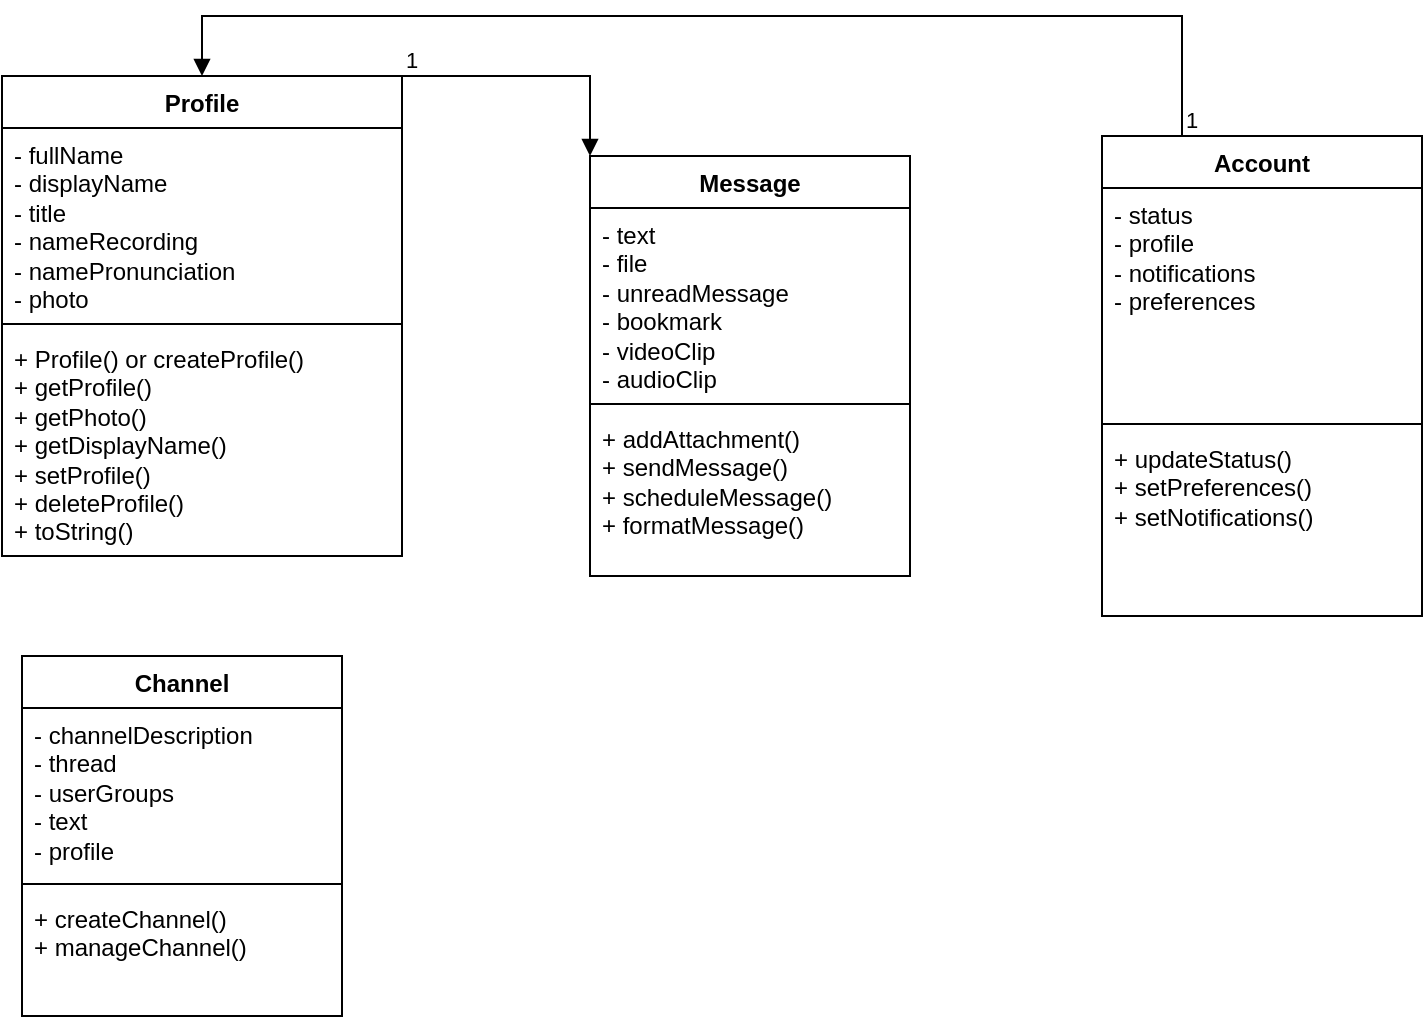 <mxfile version="22.0.2" type="device" pages="2">
  <diagram id="C5RBs43oDa-KdzZeNtuy" name="Page-1">
    <mxGraphModel dx="881" dy="557" grid="1" gridSize="10" guides="1" tooltips="1" connect="1" arrows="1" fold="1" page="1" pageScale="1" pageWidth="827" pageHeight="1169" math="0" shadow="0">
      <root>
        <mxCell id="WIyWlLk6GJQsqaUBKTNV-0" />
        <mxCell id="WIyWlLk6GJQsqaUBKTNV-1" parent="WIyWlLk6GJQsqaUBKTNV-0" />
        <mxCell id="VU1NIVZZzfUDyGr7AY0T-0" value="Profile" style="swimlane;fontStyle=1;align=center;verticalAlign=top;childLayout=stackLayout;horizontal=1;startSize=26;horizontalStack=0;resizeParent=1;resizeParentMax=0;resizeLast=0;collapsible=1;marginBottom=0;whiteSpace=wrap;html=1;" parent="WIyWlLk6GJQsqaUBKTNV-1" vertex="1">
          <mxGeometry x="40" y="40" width="200" height="240" as="geometry" />
        </mxCell>
        <mxCell id="VU1NIVZZzfUDyGr7AY0T-1" value="- fullName&lt;br&gt;- displayName&lt;br&gt;- title&lt;br&gt;- nameRecording&lt;br&gt;- namePronunciation&lt;br&gt;- photo" style="text;strokeColor=none;fillColor=none;align=left;verticalAlign=top;spacingLeft=4;spacingRight=4;overflow=hidden;rotatable=0;points=[[0,0.5],[1,0.5]];portConstraint=eastwest;whiteSpace=wrap;html=1;" parent="VU1NIVZZzfUDyGr7AY0T-0" vertex="1">
          <mxGeometry y="26" width="200" height="94" as="geometry" />
        </mxCell>
        <mxCell id="VU1NIVZZzfUDyGr7AY0T-2" value="" style="line;strokeWidth=1;fillColor=none;align=left;verticalAlign=middle;spacingTop=-1;spacingLeft=3;spacingRight=3;rotatable=0;labelPosition=right;points=[];portConstraint=eastwest;strokeColor=inherit;" parent="VU1NIVZZzfUDyGr7AY0T-0" vertex="1">
          <mxGeometry y="120" width="200" height="8" as="geometry" />
        </mxCell>
        <mxCell id="VU1NIVZZzfUDyGr7AY0T-3" value="+ Profile() or createProfile()&lt;br&gt;+ getProfile()&lt;br&gt;+ getPhoto()&lt;br&gt;+ getDisplayName()&lt;br&gt;+ setProfile()&lt;br&gt;+ deleteProfile()&lt;br&gt;+ toString()" style="text;strokeColor=none;fillColor=none;align=left;verticalAlign=top;spacingLeft=4;spacingRight=4;overflow=hidden;rotatable=0;points=[[0,0.5],[1,0.5]];portConstraint=eastwest;whiteSpace=wrap;html=1;" parent="VU1NIVZZzfUDyGr7AY0T-0" vertex="1">
          <mxGeometry y="128" width="200" height="112" as="geometry" />
        </mxCell>
        <mxCell id="VU1NIVZZzfUDyGr7AY0T-4" value="Message" style="swimlane;fontStyle=1;align=center;verticalAlign=top;childLayout=stackLayout;horizontal=1;startSize=26;horizontalStack=0;resizeParent=1;resizeParentMax=0;resizeLast=0;collapsible=1;marginBottom=0;whiteSpace=wrap;html=1;" parent="WIyWlLk6GJQsqaUBKTNV-1" vertex="1">
          <mxGeometry x="334" y="80" width="160" height="210" as="geometry" />
        </mxCell>
        <mxCell id="VU1NIVZZzfUDyGr7AY0T-5" value="- text&lt;br&gt;- file&lt;br&gt;- unreadMessage&lt;br&gt;- bookmark&lt;br&gt;- videoClip&lt;br&gt;- audioClip" style="text;strokeColor=none;fillColor=none;align=left;verticalAlign=top;spacingLeft=4;spacingRight=4;overflow=hidden;rotatable=0;points=[[0,0.5],[1,0.5]];portConstraint=eastwest;whiteSpace=wrap;html=1;" parent="VU1NIVZZzfUDyGr7AY0T-4" vertex="1">
          <mxGeometry y="26" width="160" height="94" as="geometry" />
        </mxCell>
        <mxCell id="VU1NIVZZzfUDyGr7AY0T-6" value="" style="line;strokeWidth=1;fillColor=none;align=left;verticalAlign=middle;spacingTop=-1;spacingLeft=3;spacingRight=3;rotatable=0;labelPosition=right;points=[];portConstraint=eastwest;strokeColor=inherit;" parent="VU1NIVZZzfUDyGr7AY0T-4" vertex="1">
          <mxGeometry y="120" width="160" height="8" as="geometry" />
        </mxCell>
        <mxCell id="VU1NIVZZzfUDyGr7AY0T-7" value="+ addAttachment()&lt;br&gt;+ sendMessage()&lt;br&gt;+ scheduleMessage()&lt;br&gt;+ formatMessage()&lt;br&gt;&lt;br&gt;" style="text;strokeColor=none;fillColor=none;align=left;verticalAlign=top;spacingLeft=4;spacingRight=4;overflow=hidden;rotatable=0;points=[[0,0.5],[1,0.5]];portConstraint=eastwest;whiteSpace=wrap;html=1;" parent="VU1NIVZZzfUDyGr7AY0T-4" vertex="1">
          <mxGeometry y="128" width="160" height="82" as="geometry" />
        </mxCell>
        <mxCell id="VU1NIVZZzfUDyGr7AY0T-8" value="Account" style="swimlane;fontStyle=1;align=center;verticalAlign=top;childLayout=stackLayout;horizontal=1;startSize=26;horizontalStack=0;resizeParent=1;resizeParentMax=0;resizeLast=0;collapsible=1;marginBottom=0;whiteSpace=wrap;html=1;" parent="WIyWlLk6GJQsqaUBKTNV-1" vertex="1">
          <mxGeometry x="590" y="70" width="160" height="240" as="geometry" />
        </mxCell>
        <mxCell id="VU1NIVZZzfUDyGr7AY0T-9" value="- status&lt;br&gt;- profile&lt;br&gt;- notifications&lt;br&gt;- preferences&lt;br&gt;" style="text;strokeColor=none;fillColor=none;align=left;verticalAlign=top;spacingLeft=4;spacingRight=4;overflow=hidden;rotatable=0;points=[[0,0.5],[1,0.5]];portConstraint=eastwest;whiteSpace=wrap;html=1;" parent="VU1NIVZZzfUDyGr7AY0T-8" vertex="1">
          <mxGeometry y="26" width="160" height="114" as="geometry" />
        </mxCell>
        <mxCell id="VU1NIVZZzfUDyGr7AY0T-10" value="" style="line;strokeWidth=1;fillColor=none;align=left;verticalAlign=middle;spacingTop=-1;spacingLeft=3;spacingRight=3;rotatable=0;labelPosition=right;points=[];portConstraint=eastwest;strokeColor=inherit;" parent="VU1NIVZZzfUDyGr7AY0T-8" vertex="1">
          <mxGeometry y="140" width="160" height="8" as="geometry" />
        </mxCell>
        <mxCell id="VU1NIVZZzfUDyGr7AY0T-11" value="+ updateStatus()&lt;br&gt;+ setPreferences()&lt;br&gt;+ setNotifications()&lt;br&gt;" style="text;strokeColor=none;fillColor=none;align=left;verticalAlign=top;spacingLeft=4;spacingRight=4;overflow=hidden;rotatable=0;points=[[0,0.5],[1,0.5]];portConstraint=eastwest;whiteSpace=wrap;html=1;" parent="VU1NIVZZzfUDyGr7AY0T-8" vertex="1">
          <mxGeometry y="148" width="160" height="92" as="geometry" />
        </mxCell>
        <mxCell id="VU1NIVZZzfUDyGr7AY0T-12" value="Channel" style="swimlane;fontStyle=1;align=center;verticalAlign=top;childLayout=stackLayout;horizontal=1;startSize=26;horizontalStack=0;resizeParent=1;resizeParentMax=0;resizeLast=0;collapsible=1;marginBottom=0;whiteSpace=wrap;html=1;" parent="WIyWlLk6GJQsqaUBKTNV-1" vertex="1">
          <mxGeometry x="50" y="330" width="160" height="180" as="geometry" />
        </mxCell>
        <mxCell id="VU1NIVZZzfUDyGr7AY0T-13" value="- channelDescription&lt;br&gt;- thread&lt;br&gt;- userGroups&lt;br&gt;- text&lt;br&gt;- profile&lt;br&gt;" style="text;strokeColor=none;fillColor=none;align=left;verticalAlign=top;spacingLeft=4;spacingRight=4;overflow=hidden;rotatable=0;points=[[0,0.5],[1,0.5]];portConstraint=eastwest;whiteSpace=wrap;html=1;" parent="VU1NIVZZzfUDyGr7AY0T-12" vertex="1">
          <mxGeometry y="26" width="160" height="84" as="geometry" />
        </mxCell>
        <mxCell id="VU1NIVZZzfUDyGr7AY0T-14" value="" style="line;strokeWidth=1;fillColor=none;align=left;verticalAlign=middle;spacingTop=-1;spacingLeft=3;spacingRight=3;rotatable=0;labelPosition=right;points=[];portConstraint=eastwest;strokeColor=inherit;" parent="VU1NIVZZzfUDyGr7AY0T-12" vertex="1">
          <mxGeometry y="110" width="160" height="8" as="geometry" />
        </mxCell>
        <mxCell id="VU1NIVZZzfUDyGr7AY0T-15" value="+ createChannel()&lt;br&gt;+ manageChannel()" style="text;strokeColor=none;fillColor=none;align=left;verticalAlign=top;spacingLeft=4;spacingRight=4;overflow=hidden;rotatable=0;points=[[0,0.5],[1,0.5]];portConstraint=eastwest;whiteSpace=wrap;html=1;" parent="VU1NIVZZzfUDyGr7AY0T-12" vertex="1">
          <mxGeometry y="118" width="160" height="62" as="geometry" />
        </mxCell>
        <mxCell id="VU1NIVZZzfUDyGr7AY0T-16" value="" style="endArrow=block;endFill=1;html=1;edgeStyle=orthogonalEdgeStyle;align=left;verticalAlign=top;rounded=0;entryX=0;entryY=0;entryDx=0;entryDy=0;exitX=1;exitY=0;exitDx=0;exitDy=0;" parent="WIyWlLk6GJQsqaUBKTNV-1" source="VU1NIVZZzfUDyGr7AY0T-0" target="VU1NIVZZzfUDyGr7AY0T-4" edge="1">
          <mxGeometry x="-1" relative="1" as="geometry">
            <mxPoint x="180" y="300" as="sourcePoint" />
            <mxPoint x="300" y="120" as="targetPoint" />
            <Array as="points">
              <mxPoint x="334" y="40" />
            </Array>
          </mxGeometry>
        </mxCell>
        <mxCell id="VU1NIVZZzfUDyGr7AY0T-17" value="1" style="edgeLabel;resizable=0;html=1;align=left;verticalAlign=bottom;" parent="VU1NIVZZzfUDyGr7AY0T-16" connectable="0" vertex="1">
          <mxGeometry x="-1" relative="1" as="geometry" />
        </mxCell>
        <mxCell id="VU1NIVZZzfUDyGr7AY0T-20" value="" style="endArrow=block;endFill=1;html=1;edgeStyle=orthogonalEdgeStyle;align=left;verticalAlign=top;rounded=0;exitX=0.25;exitY=0;exitDx=0;exitDy=0;entryX=0.5;entryY=0;entryDx=0;entryDy=0;" parent="WIyWlLk6GJQsqaUBKTNV-1" source="VU1NIVZZzfUDyGr7AY0T-8" target="VU1NIVZZzfUDyGr7AY0T-0" edge="1">
          <mxGeometry x="-1" relative="1" as="geometry">
            <mxPoint x="450" y="30" as="sourcePoint" />
            <mxPoint x="610" y="30" as="targetPoint" />
            <Array as="points">
              <mxPoint x="630" y="10" />
              <mxPoint x="140" y="10" />
            </Array>
          </mxGeometry>
        </mxCell>
        <mxCell id="VU1NIVZZzfUDyGr7AY0T-21" value="1" style="edgeLabel;resizable=0;html=1;align=left;verticalAlign=bottom;" parent="VU1NIVZZzfUDyGr7AY0T-20" connectable="0" vertex="1">
          <mxGeometry x="-1" relative="1" as="geometry" />
        </mxCell>
      </root>
    </mxGraphModel>
  </diagram>
  <diagram id="i83gLvpKNRw1xxpbHSjp" name="Page-2">
    <mxGraphModel dx="881" dy="557" grid="1" gridSize="10" guides="1" tooltips="1" connect="1" arrows="1" fold="1" page="1" pageScale="1" pageWidth="850" pageHeight="1100" math="0" shadow="0">
      <root>
        <mxCell id="0" />
        <mxCell id="1" parent="0" />
        <mxCell id="CFI3xTuJgXZFsDJKZNH0-1" value="Account" style="swimlane;fontStyle=1;align=center;verticalAlign=top;childLayout=stackLayout;horizontal=1;startSize=26;horizontalStack=0;resizeParent=1;resizeParentMax=0;resizeLast=0;collapsible=1;marginBottom=0;whiteSpace=wrap;html=1;" vertex="1" parent="1">
          <mxGeometry x="40" y="80" width="160" height="360" as="geometry" />
        </mxCell>
        <mxCell id="CFI3xTuJgXZFsDJKZNH0-2" value="- fullName&lt;br&gt;- pronoun&lt;br&gt;- gender&lt;br&gt;- photo&lt;br&gt;- address&lt;br&gt;- emailAddress&lt;br&gt;- phoneNumber" style="text;strokeColor=none;fillColor=none;align=left;verticalAlign=top;spacingLeft=4;spacingRight=4;overflow=hidden;rotatable=0;points=[[0,0.5],[1,0.5]];portConstraint=eastwest;whiteSpace=wrap;html=1;" vertex="1" parent="CFI3xTuJgXZFsDJKZNH0-1">
          <mxGeometry y="26" width="160" height="114" as="geometry" />
        </mxCell>
        <mxCell id="CFI3xTuJgXZFsDJKZNH0-15" value="" style="line;strokeWidth=1;fillColor=none;align=left;verticalAlign=middle;spacingTop=-1;spacingLeft=3;spacingRight=3;rotatable=0;labelPosition=right;points=[];portConstraint=eastwest;strokeColor=inherit;" vertex="1" parent="CFI3xTuJgXZFsDJKZNH0-1">
          <mxGeometry y="140" width="160" height="8" as="geometry" />
        </mxCell>
        <mxCell id="CFI3xTuJgXZFsDJKZNH0-4" value="+ setIdentity()&lt;br style=&quot;border-color: var(--border-color);&quot;&gt;+ setAddress()&lt;br style=&quot;border-color: var(--border-color);&quot;&gt;+ setNumber()&lt;br&gt;+ setEmail()&lt;br&gt;&lt;br&gt;+ getIdentity()&lt;br&gt;+ getAddress()&lt;br&gt;+ getNumber()&lt;br&gt;+ getEmail()&lt;br&gt;&lt;br&gt;+ editAddress()&lt;br&gt;+ editNumber()&lt;br&gt;+ editIdentity()&lt;br&gt;+ editEmail()" style="text;strokeColor=none;fillColor=none;align=left;verticalAlign=top;spacingLeft=4;spacingRight=4;overflow=hidden;rotatable=0;points=[[0,0.5],[1,0.5]];portConstraint=eastwest;whiteSpace=wrap;html=1;" vertex="1" parent="CFI3xTuJgXZFsDJKZNH0-1">
          <mxGeometry y="148" width="160" height="212" as="geometry" />
        </mxCell>
        <mxCell id="CFI3xTuJgXZFsDJKZNH0-5" value="Grades" style="swimlane;fontStyle=1;align=center;verticalAlign=top;childLayout=stackLayout;horizontal=1;startSize=26;horizontalStack=0;resizeParent=1;resizeParentMax=0;resizeLast=0;collapsible=1;marginBottom=0;whiteSpace=wrap;html=1;" vertex="1" parent="1">
          <mxGeometry x="640" y="80" width="160" height="360" as="geometry" />
        </mxCell>
        <mxCell id="CFI3xTuJgXZFsDJKZNH0-6" value="- semester&lt;br&gt;- grade&lt;br&gt;- GPA&lt;br&gt;- course&lt;br&gt;- credits&lt;br&gt;- assignment" style="text;strokeColor=none;fillColor=none;align=left;verticalAlign=top;spacingLeft=4;spacingRight=4;overflow=hidden;rotatable=0;points=[[0,0.5],[1,0.5]];portConstraint=eastwest;whiteSpace=wrap;html=1;" vertex="1" parent="CFI3xTuJgXZFsDJKZNH0-5">
          <mxGeometry y="26" width="160" height="114" as="geometry" />
        </mxCell>
        <mxCell id="CFI3xTuJgXZFsDJKZNH0-7" value="" style="line;strokeWidth=1;fillColor=none;align=left;verticalAlign=middle;spacingTop=-1;spacingLeft=3;spacingRight=3;rotatable=0;labelPosition=right;points=[];portConstraint=eastwest;strokeColor=inherit;" vertex="1" parent="CFI3xTuJgXZFsDJKZNH0-5">
          <mxGeometry y="140" width="160" height="8" as="geometry" />
        </mxCell>
        <mxCell id="CFI3xTuJgXZFsDJKZNH0-8" value="+ setGrade()&lt;br&gt;+ setCourse()&lt;br&gt;+ setAssignment()&lt;br&gt;&lt;br&gt;+ getGrade()&lt;br&gt;+ getCourse()&lt;br&gt;+ getAssignment()&lt;br style=&quot;border-color: var(--border-color);&quot;&gt;&lt;br&gt;+ editGrade()&lt;br&gt;+ editCourse()&lt;br&gt;+ editAssignment()" style="text;strokeColor=none;fillColor=none;align=left;verticalAlign=top;spacingLeft=4;spacingRight=4;overflow=hidden;rotatable=0;points=[[0,0.5],[1,0.5]];portConstraint=eastwest;whiteSpace=wrap;html=1;" vertex="1" parent="CFI3xTuJgXZFsDJKZNH0-5">
          <mxGeometry y="148" width="160" height="212" as="geometry" />
        </mxCell>
        <mxCell id="CFI3xTuJgXZFsDJKZNH0-9" value="Progress" style="swimlane;fontStyle=1;align=center;verticalAlign=top;childLayout=stackLayout;horizontal=1;startSize=26;horizontalStack=0;resizeParent=1;resizeParentMax=0;resizeLast=0;collapsible=1;marginBottom=0;whiteSpace=wrap;html=1;" vertex="1" parent="1">
          <mxGeometry x="440" y="80" width="160" height="360" as="geometry" />
        </mxCell>
        <mxCell id="CFI3xTuJgXZFsDJKZNH0-10" value="- GPA&lt;br&gt;- degree&lt;br&gt;- major&lt;br&gt;- credits&lt;br&gt;- requirements&lt;br&gt;- courses&lt;br&gt;- grade" style="text;strokeColor=none;fillColor=none;align=left;verticalAlign=top;spacingLeft=4;spacingRight=4;overflow=hidden;rotatable=0;points=[[0,0.5],[1,0.5]];portConstraint=eastwest;whiteSpace=wrap;html=1;" vertex="1" parent="CFI3xTuJgXZFsDJKZNH0-9">
          <mxGeometry y="26" width="160" height="114" as="geometry" />
        </mxCell>
        <mxCell id="CFI3xTuJgXZFsDJKZNH0-11" value="" style="line;strokeWidth=1;fillColor=none;align=left;verticalAlign=middle;spacingTop=-1;spacingLeft=3;spacingRight=3;rotatable=0;labelPosition=right;points=[];portConstraint=eastwest;strokeColor=inherit;" vertex="1" parent="CFI3xTuJgXZFsDJKZNH0-9">
          <mxGeometry y="140" width="160" height="8" as="geometry" />
        </mxCell>
        <mxCell id="CFI3xTuJgXZFsDJKZNH0-12" value="+ setDegree()&lt;br&gt;+ setCourse()&lt;br&gt;+ setGrade()&lt;br&gt;&lt;br&gt;+ getCourse()&lt;br&gt;+ getDegree()&lt;br&gt;+ getGrade()&lt;br&gt;&lt;br&gt;+ editCourse()&lt;br&gt;+ editDegree()&lt;br&gt;+ editGrade()&lt;br&gt;&lt;br&gt;+ requirements()" style="text;strokeColor=none;fillColor=none;align=left;verticalAlign=top;spacingLeft=4;spacingRight=4;overflow=hidden;rotatable=0;points=[[0,0.5],[1,0.5]];portConstraint=eastwest;whiteSpace=wrap;html=1;" vertex="1" parent="CFI3xTuJgXZFsDJKZNH0-9">
          <mxGeometry y="148" width="160" height="212" as="geometry" />
        </mxCell>
        <mxCell id="CFI3xTuJgXZFsDJKZNH0-13" value="Schedule" style="swimlane;fontStyle=1;align=center;verticalAlign=top;childLayout=stackLayout;horizontal=1;startSize=26;horizontalStack=0;resizeParent=1;resizeParentMax=0;resizeLast=0;collapsible=1;marginBottom=0;whiteSpace=wrap;html=1;" vertex="1" parent="1">
          <mxGeometry x="240" y="80" width="160" height="360" as="geometry" />
        </mxCell>
        <mxCell id="CFI3xTuJgXZFsDJKZNH0-14" value="- searchCourses&lt;br&gt;- filter&lt;br&gt;- addTerm&lt;br&gt;- register&lt;br&gt;- dropCourse&lt;br&gt;- addCourse&lt;br&gt;- addSection&lt;br&gt;" style="text;strokeColor=none;fillColor=none;align=left;verticalAlign=top;spacingLeft=4;spacingRight=4;overflow=hidden;rotatable=0;points=[[0,0.5],[1,0.5]];portConstraint=eastwest;whiteSpace=wrap;html=1;" vertex="1" parent="CFI3xTuJgXZFsDJKZNH0-13">
          <mxGeometry y="26" width="160" height="114" as="geometry" />
        </mxCell>
        <mxCell id="CFI3xTuJgXZFsDJKZNH0-3" value="" style="line;strokeWidth=1;fillColor=none;align=left;verticalAlign=middle;spacingTop=-1;spacingLeft=3;spacingRight=3;rotatable=0;labelPosition=right;points=[];portConstraint=eastwest;strokeColor=inherit;" vertex="1" parent="CFI3xTuJgXZFsDJKZNH0-13">
          <mxGeometry y="140" width="160" height="8" as="geometry" />
        </mxCell>
        <mxCell id="CFI3xTuJgXZFsDJKZNH0-16" value="+ setCourse()&lt;br&gt;+ setSection()&lt;br&gt;+ setTerm&lt;br&gt;&lt;br&gt;+ getCourse()&lt;br&gt;+ getSection()&lt;br&gt;+ getTerm()&lt;br&gt;&lt;br&gt;+ editCourse()&lt;br&gt;+ editSection()&lt;br&gt;+ editTerm()&lt;br&gt;&lt;br&gt;+ register()" style="text;strokeColor=none;fillColor=none;align=left;verticalAlign=top;spacingLeft=4;spacingRight=4;overflow=hidden;rotatable=0;points=[[0,0.5],[1,0.5]];portConstraint=eastwest;whiteSpace=wrap;html=1;" vertex="1" parent="CFI3xTuJgXZFsDJKZNH0-13">
          <mxGeometry y="148" width="160" height="212" as="geometry" />
        </mxCell>
      </root>
    </mxGraphModel>
  </diagram>
</mxfile>
